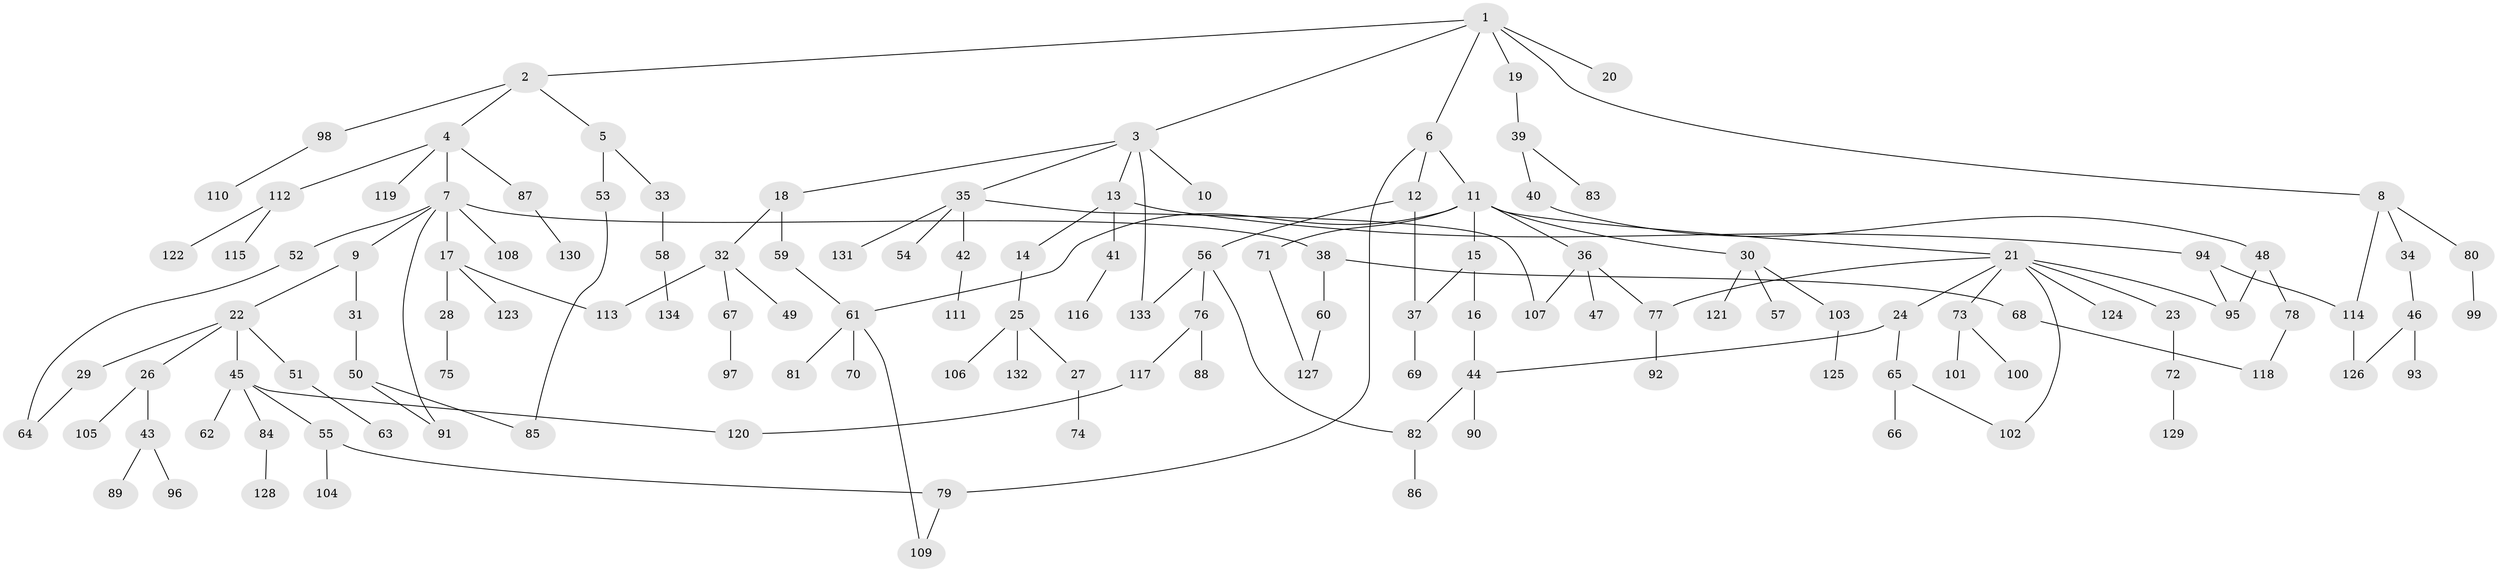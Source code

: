 // coarse degree distribution, {8: 0.010638297872340425, 9: 0.010638297872340425, 10: 0.010638297872340425, 3: 0.09574468085106383, 4: 0.10638297872340426, 6: 0.010638297872340425, 1: 0.43617021276595747, 12: 0.010638297872340425, 5: 0.05319148936170213, 2: 0.2553191489361702}
// Generated by graph-tools (version 1.1) at 2025/41/03/06/25 10:41:30]
// undirected, 134 vertices, 154 edges
graph export_dot {
graph [start="1"]
  node [color=gray90,style=filled];
  1;
  2;
  3;
  4;
  5;
  6;
  7;
  8;
  9;
  10;
  11;
  12;
  13;
  14;
  15;
  16;
  17;
  18;
  19;
  20;
  21;
  22;
  23;
  24;
  25;
  26;
  27;
  28;
  29;
  30;
  31;
  32;
  33;
  34;
  35;
  36;
  37;
  38;
  39;
  40;
  41;
  42;
  43;
  44;
  45;
  46;
  47;
  48;
  49;
  50;
  51;
  52;
  53;
  54;
  55;
  56;
  57;
  58;
  59;
  60;
  61;
  62;
  63;
  64;
  65;
  66;
  67;
  68;
  69;
  70;
  71;
  72;
  73;
  74;
  75;
  76;
  77;
  78;
  79;
  80;
  81;
  82;
  83;
  84;
  85;
  86;
  87;
  88;
  89;
  90;
  91;
  92;
  93;
  94;
  95;
  96;
  97;
  98;
  99;
  100;
  101;
  102;
  103;
  104;
  105;
  106;
  107;
  108;
  109;
  110;
  111;
  112;
  113;
  114;
  115;
  116;
  117;
  118;
  119;
  120;
  121;
  122;
  123;
  124;
  125;
  126;
  127;
  128;
  129;
  130;
  131;
  132;
  133;
  134;
  1 -- 2;
  1 -- 3;
  1 -- 6;
  1 -- 8;
  1 -- 19;
  1 -- 20;
  2 -- 4;
  2 -- 5;
  2 -- 98;
  3 -- 10;
  3 -- 13;
  3 -- 18;
  3 -- 35;
  3 -- 133;
  4 -- 7;
  4 -- 87;
  4 -- 112;
  4 -- 119;
  5 -- 33;
  5 -- 53;
  6 -- 11;
  6 -- 12;
  6 -- 79;
  7 -- 9;
  7 -- 17;
  7 -- 38;
  7 -- 52;
  7 -- 108;
  7 -- 91;
  8 -- 34;
  8 -- 80;
  8 -- 114;
  9 -- 22;
  9 -- 31;
  11 -- 15;
  11 -- 21;
  11 -- 30;
  11 -- 36;
  11 -- 61;
  11 -- 71;
  12 -- 56;
  12 -- 37;
  13 -- 14;
  13 -- 41;
  13 -- 94;
  14 -- 25;
  15 -- 16;
  15 -- 37;
  16 -- 44;
  17 -- 28;
  17 -- 123;
  17 -- 113;
  18 -- 32;
  18 -- 59;
  19 -- 39;
  21 -- 23;
  21 -- 24;
  21 -- 73;
  21 -- 124;
  21 -- 77;
  21 -- 95;
  21 -- 102;
  22 -- 26;
  22 -- 29;
  22 -- 45;
  22 -- 51;
  23 -- 72;
  24 -- 65;
  24 -- 44;
  25 -- 27;
  25 -- 106;
  25 -- 132;
  26 -- 43;
  26 -- 105;
  27 -- 74;
  28 -- 75;
  29 -- 64;
  30 -- 57;
  30 -- 103;
  30 -- 121;
  31 -- 50;
  32 -- 49;
  32 -- 67;
  32 -- 113;
  33 -- 58;
  34 -- 46;
  35 -- 42;
  35 -- 54;
  35 -- 131;
  35 -- 107;
  36 -- 47;
  36 -- 77;
  36 -- 107;
  37 -- 69;
  38 -- 60;
  38 -- 68;
  39 -- 40;
  39 -- 83;
  40 -- 48;
  41 -- 116;
  42 -- 111;
  43 -- 89;
  43 -- 96;
  44 -- 82;
  44 -- 90;
  45 -- 55;
  45 -- 62;
  45 -- 84;
  45 -- 120;
  46 -- 93;
  46 -- 126;
  48 -- 78;
  48 -- 95;
  50 -- 85;
  50 -- 91;
  51 -- 63;
  52 -- 64;
  53 -- 85;
  55 -- 79;
  55 -- 104;
  56 -- 76;
  56 -- 133;
  56 -- 82;
  58 -- 134;
  59 -- 61;
  60 -- 127;
  61 -- 70;
  61 -- 81;
  61 -- 109;
  65 -- 66;
  65 -- 102;
  67 -- 97;
  68 -- 118;
  71 -- 127;
  72 -- 129;
  73 -- 100;
  73 -- 101;
  76 -- 88;
  76 -- 117;
  77 -- 92;
  78 -- 118;
  79 -- 109;
  80 -- 99;
  82 -- 86;
  84 -- 128;
  87 -- 130;
  94 -- 95;
  94 -- 114;
  98 -- 110;
  103 -- 125;
  112 -- 115;
  112 -- 122;
  114 -- 126;
  117 -- 120;
}
